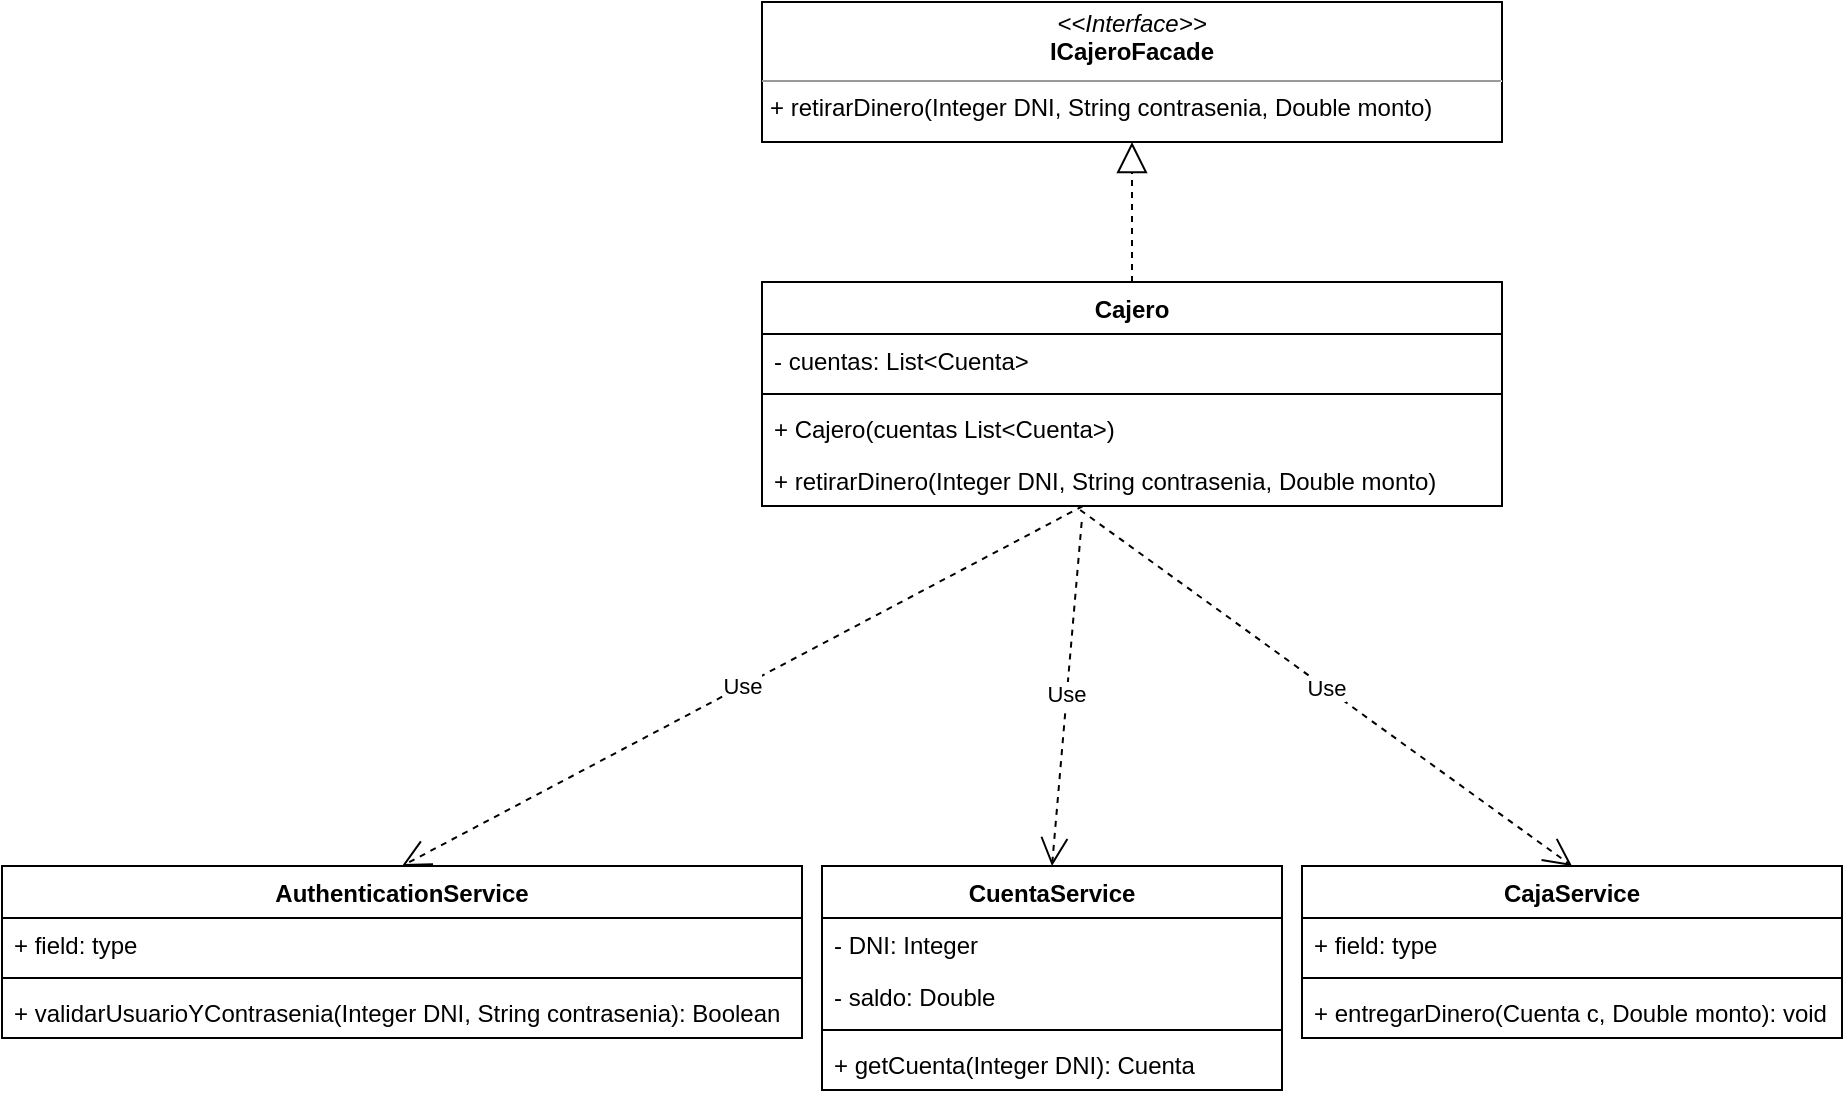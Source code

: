 <mxfile version="14.5.1" type="device"><diagram id="HKP22bG7Q7S7QpDZoXbd" name="Página-1"><mxGraphModel dx="1910" dy="803" grid="1" gridSize="10" guides="1" tooltips="1" connect="1" arrows="1" fold="1" page="1" pageScale="1" pageWidth="827" pageHeight="1169" math="0" shadow="0"><root><mxCell id="0"/><mxCell id="1" parent="0"/><mxCell id="IsQwRWRPJArP2LZzELol-1" value="AuthenticationService" style="swimlane;fontStyle=1;align=center;verticalAlign=top;childLayout=stackLayout;horizontal=1;startSize=26;horizontalStack=0;resizeParent=1;resizeParentMax=0;resizeLast=0;collapsible=1;marginBottom=0;" vertex="1" parent="1"><mxGeometry x="-120" y="542" width="400" height="86" as="geometry"/></mxCell><mxCell id="IsQwRWRPJArP2LZzELol-2" value="+ field: type" style="text;strokeColor=none;fillColor=none;align=left;verticalAlign=top;spacingLeft=4;spacingRight=4;overflow=hidden;rotatable=0;points=[[0,0.5],[1,0.5]];portConstraint=eastwest;" vertex="1" parent="IsQwRWRPJArP2LZzELol-1"><mxGeometry y="26" width="400" height="26" as="geometry"/></mxCell><mxCell id="IsQwRWRPJArP2LZzELol-3" value="" style="line;strokeWidth=1;fillColor=none;align=left;verticalAlign=middle;spacingTop=-1;spacingLeft=3;spacingRight=3;rotatable=0;labelPosition=right;points=[];portConstraint=eastwest;" vertex="1" parent="IsQwRWRPJArP2LZzELol-1"><mxGeometry y="52" width="400" height="8" as="geometry"/></mxCell><mxCell id="IsQwRWRPJArP2LZzELol-4" value="+ validarUsuarioYContrasenia(Integer DNI, String contrasenia): Boolean" style="text;strokeColor=none;fillColor=none;align=left;verticalAlign=top;spacingLeft=4;spacingRight=4;overflow=hidden;rotatable=0;points=[[0,0.5],[1,0.5]];portConstraint=eastwest;" vertex="1" parent="IsQwRWRPJArP2LZzELol-1"><mxGeometry y="60" width="400" height="26" as="geometry"/></mxCell><mxCell id="IsQwRWRPJArP2LZzELol-5" value="&lt;p style=&quot;margin: 0px ; margin-top: 4px ; text-align: center&quot;&gt;&lt;i&gt;&amp;lt;&amp;lt;Interface&amp;gt;&amp;gt;&lt;/i&gt;&lt;br&gt;&lt;b&gt;ICajeroFacade&lt;/b&gt;&lt;/p&gt;&lt;hr size=&quot;1&quot;&gt;&lt;p style=&quot;margin: 0px ; margin-left: 4px&quot;&gt;+ retirarDinero(Integer DNI, String contrasenia, Double monto)&lt;br&gt;&lt;br&gt;&lt;/p&gt;" style="verticalAlign=top;align=left;overflow=fill;fontSize=12;fontFamily=Helvetica;html=1;" vertex="1" parent="1"><mxGeometry x="260" y="110" width="370" height="70" as="geometry"/></mxCell><mxCell id="IsQwRWRPJArP2LZzELol-6" value="CuentaService" style="swimlane;fontStyle=1;align=center;verticalAlign=top;childLayout=stackLayout;horizontal=1;startSize=26;horizontalStack=0;resizeParent=1;resizeParentMax=0;resizeLast=0;collapsible=1;marginBottom=0;" vertex="1" parent="1"><mxGeometry x="290" y="542" width="230" height="112" as="geometry"/></mxCell><mxCell id="IsQwRWRPJArP2LZzELol-7" value="- DNI: Integer" style="text;strokeColor=none;fillColor=none;align=left;verticalAlign=top;spacingLeft=4;spacingRight=4;overflow=hidden;rotatable=0;points=[[0,0.5],[1,0.5]];portConstraint=eastwest;" vertex="1" parent="IsQwRWRPJArP2LZzELol-6"><mxGeometry y="26" width="230" height="26" as="geometry"/></mxCell><mxCell id="IsQwRWRPJArP2LZzELol-16" value="- saldo: Double" style="text;strokeColor=none;fillColor=none;align=left;verticalAlign=top;spacingLeft=4;spacingRight=4;overflow=hidden;rotatable=0;points=[[0,0.5],[1,0.5]];portConstraint=eastwest;" vertex="1" parent="IsQwRWRPJArP2LZzELol-6"><mxGeometry y="52" width="230" height="26" as="geometry"/></mxCell><mxCell id="IsQwRWRPJArP2LZzELol-8" value="" style="line;strokeWidth=1;fillColor=none;align=left;verticalAlign=middle;spacingTop=-1;spacingLeft=3;spacingRight=3;rotatable=0;labelPosition=right;points=[];portConstraint=eastwest;" vertex="1" parent="IsQwRWRPJArP2LZzELol-6"><mxGeometry y="78" width="230" height="8" as="geometry"/></mxCell><mxCell id="IsQwRWRPJArP2LZzELol-9" value="+ getCuenta(Integer DNI): Cuenta" style="text;strokeColor=none;fillColor=none;align=left;verticalAlign=top;spacingLeft=4;spacingRight=4;overflow=hidden;rotatable=0;points=[[0,0.5],[1,0.5]];portConstraint=eastwest;" vertex="1" parent="IsQwRWRPJArP2LZzELol-6"><mxGeometry y="86" width="230" height="26" as="geometry"/></mxCell><mxCell id="IsQwRWRPJArP2LZzELol-10" value="CajaService" style="swimlane;fontStyle=1;align=center;verticalAlign=top;childLayout=stackLayout;horizontal=1;startSize=26;horizontalStack=0;resizeParent=1;resizeParentMax=0;resizeLast=0;collapsible=1;marginBottom=0;" vertex="1" parent="1"><mxGeometry x="530" y="542" width="270" height="86" as="geometry"/></mxCell><mxCell id="IsQwRWRPJArP2LZzELol-11" value="+ field: type" style="text;strokeColor=none;fillColor=none;align=left;verticalAlign=top;spacingLeft=4;spacingRight=4;overflow=hidden;rotatable=0;points=[[0,0.5],[1,0.5]];portConstraint=eastwest;" vertex="1" parent="IsQwRWRPJArP2LZzELol-10"><mxGeometry y="26" width="270" height="26" as="geometry"/></mxCell><mxCell id="IsQwRWRPJArP2LZzELol-12" value="" style="line;strokeWidth=1;fillColor=none;align=left;verticalAlign=middle;spacingTop=-1;spacingLeft=3;spacingRight=3;rotatable=0;labelPosition=right;points=[];portConstraint=eastwest;" vertex="1" parent="IsQwRWRPJArP2LZzELol-10"><mxGeometry y="52" width="270" height="8" as="geometry"/></mxCell><mxCell id="IsQwRWRPJArP2LZzELol-13" value="+ entregarDinero(Cuenta c, Double monto): void" style="text;strokeColor=none;fillColor=none;align=left;verticalAlign=top;spacingLeft=4;spacingRight=4;overflow=hidden;rotatable=0;points=[[0,0.5],[1,0.5]];portConstraint=eastwest;" vertex="1" parent="IsQwRWRPJArP2LZzELol-10"><mxGeometry y="60" width="270" height="26" as="geometry"/></mxCell><mxCell id="IsQwRWRPJArP2LZzELol-22" style="edgeStyle=orthogonalEdgeStyle;rounded=0;orthogonalLoop=1;jettySize=auto;html=1;entryX=0.5;entryY=1;entryDx=0;entryDy=0;dashed=1;endArrow=block;endFill=0;startSize=9;endSize=13;" edge="1" parent="1" source="IsQwRWRPJArP2LZzELol-17" target="IsQwRWRPJArP2LZzELol-5"><mxGeometry relative="1" as="geometry"/></mxCell><mxCell id="IsQwRWRPJArP2LZzELol-17" value="Cajero" style="swimlane;fontStyle=1;align=center;verticalAlign=top;childLayout=stackLayout;horizontal=1;startSize=26;horizontalStack=0;resizeParent=1;resizeParentMax=0;resizeLast=0;collapsible=1;marginBottom=0;" vertex="1" parent="1"><mxGeometry x="260" y="250" width="370" height="112" as="geometry"/></mxCell><mxCell id="IsQwRWRPJArP2LZzELol-27" value="- cuentas: List&lt;Cuenta&gt;" style="text;strokeColor=none;fillColor=none;align=left;verticalAlign=top;spacingLeft=4;spacingRight=4;overflow=hidden;rotatable=0;points=[[0,0.5],[1,0.5]];portConstraint=eastwest;" vertex="1" parent="IsQwRWRPJArP2LZzELol-17"><mxGeometry y="26" width="370" height="26" as="geometry"/></mxCell><mxCell id="IsQwRWRPJArP2LZzELol-20" value="" style="line;strokeWidth=1;fillColor=none;align=left;verticalAlign=middle;spacingTop=-1;spacingLeft=3;spacingRight=3;rotatable=0;labelPosition=right;points=[];portConstraint=eastwest;" vertex="1" parent="IsQwRWRPJArP2LZzELol-17"><mxGeometry y="52" width="370" height="8" as="geometry"/></mxCell><mxCell id="IsQwRWRPJArP2LZzELol-21" value="+ Cajero(cuentas List&lt;Cuenta&gt;)" style="text;strokeColor=none;fillColor=none;align=left;verticalAlign=top;spacingLeft=4;spacingRight=4;overflow=hidden;rotatable=0;points=[[0,0.5],[1,0.5]];portConstraint=eastwest;" vertex="1" parent="IsQwRWRPJArP2LZzELol-17"><mxGeometry y="60" width="370" height="26" as="geometry"/></mxCell><mxCell id="IsQwRWRPJArP2LZzELol-26" value="+ retirarDinero(Integer DNI, String contrasenia, Double monto)" style="text;strokeColor=none;fillColor=none;align=left;verticalAlign=top;spacingLeft=4;spacingRight=4;overflow=hidden;rotatable=0;points=[[0,0.5],[1,0.5]];portConstraint=eastwest;" vertex="1" parent="IsQwRWRPJArP2LZzELol-17"><mxGeometry y="86" width="370" height="26" as="geometry"/></mxCell><mxCell id="IsQwRWRPJArP2LZzELol-23" value="Use" style="endArrow=open;endSize=12;dashed=1;html=1;entryX=0.5;entryY=0;entryDx=0;entryDy=0;" edge="1" parent="1" source="IsQwRWRPJArP2LZzELol-26" target="IsQwRWRPJArP2LZzELol-1"><mxGeometry width="160" relative="1" as="geometry"><mxPoint x="330" y="410" as="sourcePoint"/><mxPoint x="490" y="410" as="targetPoint"/></mxGeometry></mxCell><mxCell id="IsQwRWRPJArP2LZzELol-24" value="Use" style="endArrow=open;endSize=12;dashed=1;html=1;entryX=0.5;entryY=0;entryDx=0;entryDy=0;exitX=0.432;exitY=1.308;exitDx=0;exitDy=0;exitPerimeter=0;" edge="1" parent="1" source="IsQwRWRPJArP2LZzELol-26" target="IsQwRWRPJArP2LZzELol-6"><mxGeometry width="160" relative="1" as="geometry"><mxPoint x="437" y="360" as="sourcePoint"/><mxPoint x="130" y="552" as="targetPoint"/></mxGeometry></mxCell><mxCell id="IsQwRWRPJArP2LZzELol-25" value="Use" style="endArrow=open;endSize=12;dashed=1;html=1;entryX=0.5;entryY=0;entryDx=0;entryDy=0;exitX=0.43;exitY=1.077;exitDx=0;exitDy=0;exitPerimeter=0;" edge="1" parent="1" source="IsQwRWRPJArP2LZzELol-26" target="IsQwRWRPJArP2LZzELol-10"><mxGeometry width="160" relative="1" as="geometry"><mxPoint x="435" y="360" as="sourcePoint"/><mxPoint x="424" y="552" as="targetPoint"/></mxGeometry></mxCell></root></mxGraphModel></diagram></mxfile>